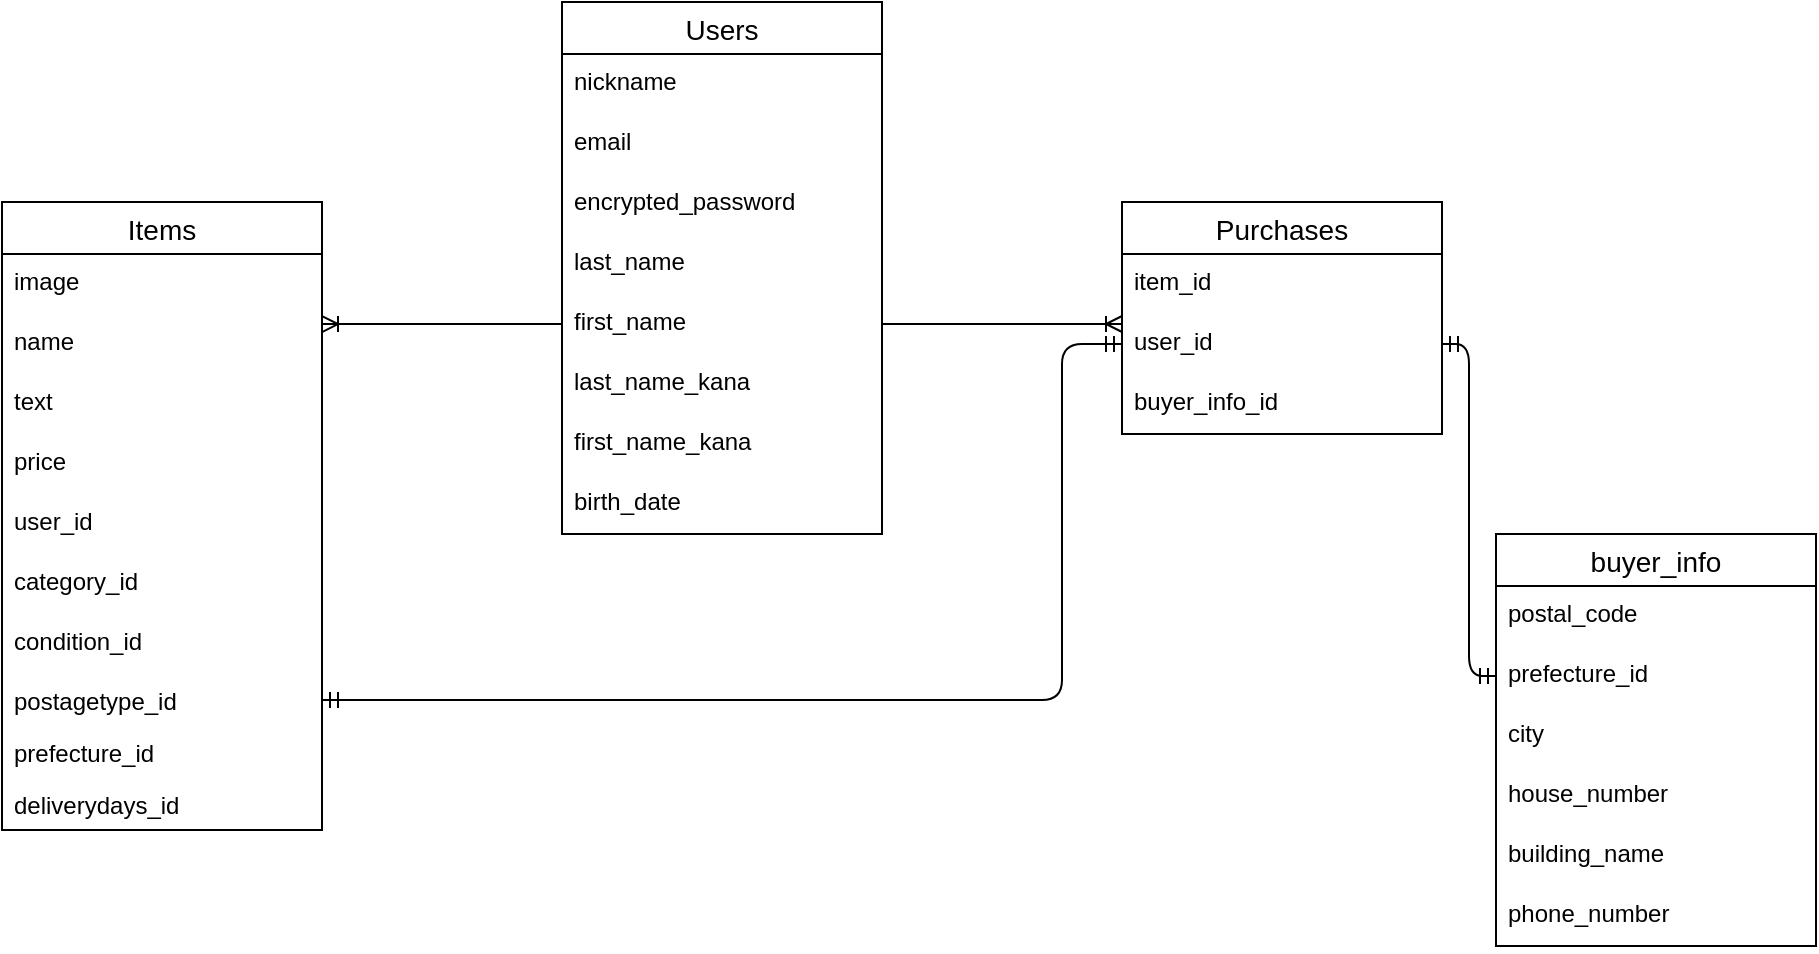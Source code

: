 <mxfile version="13.10.0" type="embed" pages="2">
    <diagram id="h_7Z9tHc75mWo53H3iwl" name="DB(ER)">
        <mxGraphModel dx="1707" dy="972" grid="1" gridSize="10" guides="1" tooltips="1" connect="1" arrows="1" fold="1" page="1" pageScale="1" pageWidth="827" pageHeight="1169" math="0" shadow="0">
            <root>
                <mxCell id="0"/>
                <mxCell id="1" parent="0"/>
                <mxCell id="2" value="Users" style="swimlane;fontStyle=0;childLayout=stackLayout;horizontal=1;startSize=26;horizontalStack=0;resizeParent=1;resizeParentMax=0;resizeLast=0;collapsible=1;marginBottom=0;align=center;fontSize=14;" vertex="1" parent="1">
                    <mxGeometry x="360" y="20" width="160" height="266" as="geometry"/>
                </mxCell>
                <mxCell id="3" value="nickname" style="text;strokeColor=none;fillColor=none;spacingLeft=4;spacingRight=4;overflow=hidden;rotatable=0;points=[[0,0.5],[1,0.5]];portConstraint=eastwest;fontSize=12;" vertex="1" parent="2">
                    <mxGeometry y="26" width="160" height="30" as="geometry"/>
                </mxCell>
                <mxCell id="4" value="email" style="text;strokeColor=none;fillColor=none;spacingLeft=4;spacingRight=4;overflow=hidden;rotatable=0;points=[[0,0.5],[1,0.5]];portConstraint=eastwest;fontSize=12;" vertex="1" parent="2">
                    <mxGeometry y="56" width="160" height="30" as="geometry"/>
                </mxCell>
                <mxCell id="5" value="encrypted_password" style="text;strokeColor=none;fillColor=none;spacingLeft=4;spacingRight=4;overflow=hidden;rotatable=0;points=[[0,0.5],[1,0.5]];portConstraint=eastwest;fontSize=12;" vertex="1" parent="2">
                    <mxGeometry y="86" width="160" height="30" as="geometry"/>
                </mxCell>
                <mxCell id="6" value="last_name" style="text;strokeColor=none;fillColor=none;spacingLeft=4;spacingRight=4;overflow=hidden;rotatable=0;points=[[0,0.5],[1,0.5]];portConstraint=eastwest;fontSize=12;" vertex="1" parent="2">
                    <mxGeometry y="116" width="160" height="30" as="geometry"/>
                </mxCell>
                <mxCell id="7" value="first_name" style="text;strokeColor=none;fillColor=none;spacingLeft=4;spacingRight=4;overflow=hidden;rotatable=0;points=[[0,0.5],[1,0.5]];portConstraint=eastwest;fontSize=12;" vertex="1" parent="2">
                    <mxGeometry y="146" width="160" height="30" as="geometry"/>
                </mxCell>
                <mxCell id="8" value="last_name_kana" style="text;strokeColor=none;fillColor=none;spacingLeft=4;spacingRight=4;overflow=hidden;rotatable=0;points=[[0,0.5],[1,0.5]];portConstraint=eastwest;fontSize=12;" vertex="1" parent="2">
                    <mxGeometry y="176" width="160" height="30" as="geometry"/>
                </mxCell>
                <mxCell id="9" value="first_name_kana" style="text;strokeColor=none;fillColor=none;spacingLeft=4;spacingRight=4;overflow=hidden;rotatable=0;points=[[0,0.5],[1,0.5]];portConstraint=eastwest;fontSize=12;" vertex="1" parent="2">
                    <mxGeometry y="206" width="160" height="30" as="geometry"/>
                </mxCell>
                <mxCell id="10" value="birth_date" style="text;strokeColor=none;fillColor=none;spacingLeft=4;spacingRight=4;overflow=hidden;rotatable=0;points=[[0,0.5],[1,0.5]];portConstraint=eastwest;fontSize=12;" vertex="1" parent="2">
                    <mxGeometry y="236" width="160" height="30" as="geometry"/>
                </mxCell>
                <mxCell id="11" value="Items" style="swimlane;fontStyle=0;childLayout=stackLayout;horizontal=1;startSize=26;horizontalStack=0;resizeParent=1;resizeParentMax=0;resizeLast=0;collapsible=1;marginBottom=0;align=center;fontSize=14;" vertex="1" parent="1">
                    <mxGeometry x="80" y="120" width="160" height="314" as="geometry"/>
                </mxCell>
                <mxCell id="12" value="image" style="text;strokeColor=none;fillColor=none;spacingLeft=4;spacingRight=4;overflow=hidden;rotatable=0;points=[[0,0.5],[1,0.5]];portConstraint=eastwest;fontSize=12;" vertex="1" parent="11">
                    <mxGeometry y="26" width="160" height="30" as="geometry"/>
                </mxCell>
                <mxCell id="13" value="name" style="text;strokeColor=none;fillColor=none;spacingLeft=4;spacingRight=4;overflow=hidden;rotatable=0;points=[[0,0.5],[1,0.5]];portConstraint=eastwest;fontSize=12;" vertex="1" parent="11">
                    <mxGeometry y="56" width="160" height="30" as="geometry"/>
                </mxCell>
                <mxCell id="14" value="text" style="text;strokeColor=none;fillColor=none;spacingLeft=4;spacingRight=4;overflow=hidden;rotatable=0;points=[[0,0.5],[1,0.5]];portConstraint=eastwest;fontSize=12;" vertex="1" parent="11">
                    <mxGeometry y="86" width="160" height="30" as="geometry"/>
                </mxCell>
                <mxCell id="15" value="price" style="text;strokeColor=none;fillColor=none;spacingLeft=4;spacingRight=4;overflow=hidden;rotatable=0;points=[[0,0.5],[1,0.5]];portConstraint=eastwest;fontSize=12;" vertex="1" parent="11">
                    <mxGeometry y="116" width="160" height="30" as="geometry"/>
                </mxCell>
                <mxCell id="16" value="user_id" style="text;strokeColor=none;fillColor=none;spacingLeft=4;spacingRight=4;overflow=hidden;rotatable=0;points=[[0,0.5],[1,0.5]];portConstraint=eastwest;fontSize=12;" vertex="1" parent="11">
                    <mxGeometry y="146" width="160" height="30" as="geometry"/>
                </mxCell>
                <mxCell id="17" value="category_id" style="text;strokeColor=none;fillColor=none;spacingLeft=4;spacingRight=4;overflow=hidden;rotatable=0;points=[[0,0.5],[1,0.5]];portConstraint=eastwest;fontSize=12;" vertex="1" parent="11">
                    <mxGeometry y="176" width="160" height="30" as="geometry"/>
                </mxCell>
                <mxCell id="18" value="condition_id" style="text;strokeColor=none;fillColor=none;spacingLeft=4;spacingRight=4;overflow=hidden;rotatable=0;points=[[0,0.5],[1,0.5]];portConstraint=eastwest;fontSize=12;" vertex="1" parent="11">
                    <mxGeometry y="206" width="160" height="30" as="geometry"/>
                </mxCell>
                <mxCell id="19" value="postagetype_id" style="text;strokeColor=none;fillColor=none;align=left;verticalAlign=top;spacingLeft=4;spacingRight=4;overflow=hidden;rotatable=0;points=[[0,0.5],[1,0.5]];portConstraint=eastwest;" vertex="1" parent="11">
                    <mxGeometry y="236" width="160" height="26" as="geometry"/>
                </mxCell>
                <mxCell id="20" value="prefecture_id" style="text;strokeColor=none;fillColor=none;align=left;verticalAlign=top;spacingLeft=4;spacingRight=4;overflow=hidden;rotatable=0;points=[[0,0.5],[1,0.5]];portConstraint=eastwest;" vertex="1" parent="11">
                    <mxGeometry y="262" width="160" height="26" as="geometry"/>
                </mxCell>
                <mxCell id="21" value="deliverydays_id" style="text;strokeColor=none;fillColor=none;align=left;verticalAlign=top;spacingLeft=4;spacingRight=4;overflow=hidden;rotatable=0;points=[[0,0.5],[1,0.5]];portConstraint=eastwest;" vertex="1" parent="11">
                    <mxGeometry y="288" width="160" height="26" as="geometry"/>
                </mxCell>
                <mxCell id="22" value="Purchases" style="swimlane;fontStyle=0;childLayout=stackLayout;horizontal=1;startSize=26;horizontalStack=0;resizeParent=1;resizeParentMax=0;resizeLast=0;collapsible=1;marginBottom=0;align=center;fontSize=14;" vertex="1" parent="1">
                    <mxGeometry x="640" y="120" width="160" height="116" as="geometry"/>
                </mxCell>
                <mxCell id="29" value="item_id" style="text;strokeColor=none;fillColor=none;spacingLeft=4;spacingRight=4;overflow=hidden;rotatable=0;points=[[0,0.5],[1,0.5]];portConstraint=eastwest;fontSize=12;" vertex="1" parent="22">
                    <mxGeometry y="26" width="160" height="30" as="geometry"/>
                </mxCell>
                <mxCell id="30" value="user_id" style="text;strokeColor=none;fillColor=none;spacingLeft=4;spacingRight=4;overflow=hidden;rotatable=0;points=[[0,0.5],[1,0.5]];portConstraint=eastwest;fontSize=12;" vertex="1" parent="22">
                    <mxGeometry y="56" width="160" height="30" as="geometry"/>
                </mxCell>
                <mxCell id="ZbvPfZB7PvOZHzPTefN1-67" value="buyer_info_id" style="text;strokeColor=none;fillColor=none;spacingLeft=4;spacingRight=4;overflow=hidden;rotatable=0;points=[[0,0.5],[1,0.5]];portConstraint=eastwest;fontSize=12;" vertex="1" parent="22">
                    <mxGeometry y="86" width="160" height="30" as="geometry"/>
                </mxCell>
                <mxCell id="54" value="" style="edgeStyle=entityRelationEdgeStyle;fontSize=12;html=1;endArrow=ERoneToMany;exitX=0;exitY=0.5;exitDx=0;exitDy=0;entryX=1;entryY=0.167;entryDx=0;entryDy=0;entryPerimeter=0;" edge="1" parent="1" source="7" target="13">
                    <mxGeometry width="100" height="100" relative="1" as="geometry">
                        <mxPoint x="390" y="290" as="sourcePoint"/>
                        <mxPoint x="490" y="190" as="targetPoint"/>
                    </mxGeometry>
                </mxCell>
                <mxCell id="55" value="" style="edgeStyle=orthogonalEdgeStyle;fontSize=12;html=1;endArrow=ERmandOne;startArrow=ERmandOne;exitX=1;exitY=0.5;exitDx=0;exitDy=0;entryX=0;entryY=0.5;entryDx=0;entryDy=0;" edge="1" parent="1" source="19" target="30">
                    <mxGeometry width="100" height="100" relative="1" as="geometry">
                        <mxPoint x="250" y="360" as="sourcePoint"/>
                        <mxPoint x="630" y="359" as="targetPoint"/>
                        <Array as="points">
                            <mxPoint x="610" y="369"/>
                            <mxPoint x="610" y="191"/>
                        </Array>
                    </mxGeometry>
                </mxCell>
                <mxCell id="56" value="" style="edgeStyle=entityRelationEdgeStyle;fontSize=12;html=1;endArrow=ERoneToMany;exitX=1;exitY=0.5;exitDx=0;exitDy=0;" edge="1" parent="1" source="7">
                    <mxGeometry width="100" height="100" relative="1" as="geometry">
                        <mxPoint x="550" y="270.5" as="sourcePoint"/>
                        <mxPoint x="640" y="181" as="targetPoint"/>
                    </mxGeometry>
                </mxCell>
                <mxCell id="ZbvPfZB7PvOZHzPTefN1-56" value="buyer_info" style="swimlane;fontStyle=0;childLayout=stackLayout;horizontal=1;startSize=26;horizontalStack=0;resizeParent=1;resizeParentMax=0;resizeLast=0;collapsible=1;marginBottom=0;align=center;fontSize=14;" vertex="1" parent="1">
                    <mxGeometry x="827" y="286" width="160" height="206" as="geometry"/>
                </mxCell>
                <mxCell id="ZbvPfZB7PvOZHzPTefN1-57" value="postal_code" style="text;strokeColor=none;fillColor=none;spacingLeft=4;spacingRight=4;overflow=hidden;rotatable=0;points=[[0,0.5],[1,0.5]];portConstraint=eastwest;fontSize=12;" vertex="1" parent="ZbvPfZB7PvOZHzPTefN1-56">
                    <mxGeometry y="26" width="160" height="30" as="geometry"/>
                </mxCell>
                <mxCell id="ZbvPfZB7PvOZHzPTefN1-58" value="prefecture_id" style="text;strokeColor=none;fillColor=none;spacingLeft=4;spacingRight=4;overflow=hidden;rotatable=0;points=[[0,0.5],[1,0.5]];portConstraint=eastwest;fontSize=12;" vertex="1" parent="ZbvPfZB7PvOZHzPTefN1-56">
                    <mxGeometry y="56" width="160" height="30" as="geometry"/>
                </mxCell>
                <mxCell id="ZbvPfZB7PvOZHzPTefN1-59" value="city" style="text;strokeColor=none;fillColor=none;spacingLeft=4;spacingRight=4;overflow=hidden;rotatable=0;points=[[0,0.5],[1,0.5]];portConstraint=eastwest;fontSize=12;" vertex="1" parent="ZbvPfZB7PvOZHzPTefN1-56">
                    <mxGeometry y="86" width="160" height="30" as="geometry"/>
                </mxCell>
                <mxCell id="ZbvPfZB7PvOZHzPTefN1-60" value="house_number" style="text;strokeColor=none;fillColor=none;spacingLeft=4;spacingRight=4;overflow=hidden;rotatable=0;points=[[0,0.5],[1,0.5]];portConstraint=eastwest;fontSize=12;" vertex="1" parent="ZbvPfZB7PvOZHzPTefN1-56">
                    <mxGeometry y="116" width="160" height="30" as="geometry"/>
                </mxCell>
                <mxCell id="ZbvPfZB7PvOZHzPTefN1-61" value="building_name" style="text;strokeColor=none;fillColor=none;spacingLeft=4;spacingRight=4;overflow=hidden;rotatable=0;points=[[0,0.5],[1,0.5]];portConstraint=eastwest;fontSize=12;" vertex="1" parent="ZbvPfZB7PvOZHzPTefN1-56">
                    <mxGeometry y="146" width="160" height="30" as="geometry"/>
                </mxCell>
                <mxCell id="ZbvPfZB7PvOZHzPTefN1-62" value="phone_number" style="text;strokeColor=none;fillColor=none;spacingLeft=4;spacingRight=4;overflow=hidden;rotatable=0;points=[[0,0.5],[1,0.5]];portConstraint=eastwest;fontSize=12;" vertex="1" parent="ZbvPfZB7PvOZHzPTefN1-56">
                    <mxGeometry y="176" width="160" height="30" as="geometry"/>
                </mxCell>
                <mxCell id="ZbvPfZB7PvOZHzPTefN1-68" value="" style="edgeStyle=orthogonalEdgeStyle;fontSize=12;html=1;endArrow=ERmandOne;startArrow=ERmandOne;exitX=1;exitY=0.5;exitDx=0;exitDy=0;entryX=0;entryY=0.5;entryDx=0;entryDy=0;" edge="1" parent="1" source="30" target="ZbvPfZB7PvOZHzPTefN1-58">
                    <mxGeometry width="100" height="100" relative="1" as="geometry">
                        <mxPoint x="350" y="398" as="sourcePoint"/>
                        <mxPoint x="750" y="220" as="targetPoint"/>
                    </mxGeometry>
                </mxCell>
            </root>
        </mxGraphModel>
    </diagram>
    <diagram id="JMoagVK2gwD8eCH36i3x" name="Page-2">
        <mxGraphModel dx="1176" dy="581" grid="1" gridSize="10" guides="1" tooltips="1" connect="1" arrows="1" fold="1" page="1" pageScale="1" pageWidth="827" pageHeight="1169" math="0" shadow="0">
            <root>
                <mxCell id="WxFrqRuBf6cVqXZFBsWf-0"/>
                <mxCell id="WxFrqRuBf6cVqXZFBsWf-1" parent="WxFrqRuBf6cVqXZFBsWf-0"/>
                <mxCell id="5WW3Bv2w-GckteeR-rtG-0" value="ユーザ管理機能" style="text;html=1;strokeColor=none;fillColor=none;align=center;verticalAlign=middle;whiteSpace=wrap;rounded=0;" vertex="1" parent="WxFrqRuBf6cVqXZFBsWf-1">
                    <mxGeometry x="40" y="20" width="110" height="20" as="geometry"/>
                </mxCell>
                <mxCell id="5WW3Bv2w-GckteeR-rtG-1" value="" style="shape=table;html=1;whiteSpace=wrap;startSize=0;container=1;collapsible=0;childLayout=tableLayout;" vertex="1" parent="WxFrqRuBf6cVqXZFBsWf-1">
                    <mxGeometry x="40" y="40" width="480" height="360" as="geometry"/>
                </mxCell>
                <mxCell id="5WW3Bv2w-GckteeR-rtG-2" value="" style="shape=partialRectangle;html=1;whiteSpace=wrap;collapsible=0;dropTarget=0;pointerEvents=0;fillColor=black;top=0;left=0;bottom=0;right=0;points=[[0,0.5],[1,0.5]];portConstraint=eastwest;" vertex="1" parent="5WW3Bv2w-GckteeR-rtG-1">
                    <mxGeometry width="480" height="40" as="geometry"/>
                </mxCell>
                <mxCell id="5WW3Bv2w-GckteeR-rtG-3" value="属性" style="shape=partialRectangle;html=1;whiteSpace=wrap;connectable=0;overflow=hidden;fillColor=none;top=0;left=0;bottom=0;right=0;" vertex="1" parent="5WW3Bv2w-GckteeR-rtG-2">
                    <mxGeometry width="160" height="40" as="geometry"/>
                </mxCell>
                <mxCell id="5WW3Bv2w-GckteeR-rtG-4" value="テーブル定義" style="shape=partialRectangle;html=1;whiteSpace=wrap;connectable=0;overflow=hidden;fillColor=none;top=0;left=0;bottom=0;right=0;" vertex="1" parent="5WW3Bv2w-GckteeR-rtG-2">
                    <mxGeometry x="160" width="160" height="40" as="geometry"/>
                </mxCell>
                <mxCell id="5WW3Bv2w-GckteeR-rtG-5" value="条件" style="shape=partialRectangle;html=1;whiteSpace=wrap;connectable=0;overflow=hidden;fillColor=none;top=0;left=0;bottom=0;right=0;" vertex="1" parent="5WW3Bv2w-GckteeR-rtG-2">
                    <mxGeometry x="320" width="160" height="40" as="geometry"/>
                </mxCell>
                <mxCell id="5WW3Bv2w-GckteeR-rtG-6" value="" style="shape=partialRectangle;html=1;whiteSpace=wrap;collapsible=0;dropTarget=0;pointerEvents=0;fillColor=none;top=0;left=0;bottom=0;right=0;points=[[0,0.5],[1,0.5]];portConstraint=eastwest;" vertex="1" parent="5WW3Bv2w-GckteeR-rtG-1">
                    <mxGeometry y="40" width="480" height="40" as="geometry"/>
                </mxCell>
                <mxCell id="5WW3Bv2w-GckteeR-rtG-7" value="ニックネーム" style="shape=partialRectangle;html=1;whiteSpace=wrap;connectable=0;overflow=hidden;fillColor=none;top=0;left=0;bottom=0;right=0;" vertex="1" parent="5WW3Bv2w-GckteeR-rtG-6">
                    <mxGeometry width="160" height="40" as="geometry"/>
                </mxCell>
                <mxCell id="5WW3Bv2w-GckteeR-rtG-8" value="string型、nickname" style="shape=partialRectangle;html=1;whiteSpace=wrap;connectable=0;overflow=hidden;fillColor=none;top=0;left=0;bottom=0;right=0;" vertex="1" parent="5WW3Bv2w-GckteeR-rtG-6">
                    <mxGeometry x="160" width="160" height="40" as="geometry"/>
                </mxCell>
                <mxCell id="5WW3Bv2w-GckteeR-rtG-9" value="必須" style="shape=partialRectangle;html=1;whiteSpace=wrap;connectable=0;overflow=hidden;fillColor=none;top=0;left=0;bottom=0;right=0;" vertex="1" parent="5WW3Bv2w-GckteeR-rtG-6">
                    <mxGeometry x="320" width="160" height="40" as="geometry"/>
                </mxCell>
                <mxCell id="5WW3Bv2w-GckteeR-rtG-10" value="" style="shape=partialRectangle;html=1;whiteSpace=wrap;collapsible=0;dropTarget=0;pointerEvents=0;fillColor=none;top=0;left=0;bottom=0;right=0;points=[[0,0.5],[1,0.5]];portConstraint=eastwest;" vertex="1" parent="5WW3Bv2w-GckteeR-rtG-1">
                    <mxGeometry y="80" width="480" height="40" as="geometry"/>
                </mxCell>
                <mxCell id="5WW3Bv2w-GckteeR-rtG-11" value="メールアドレス" style="shape=partialRectangle;html=1;whiteSpace=wrap;connectable=0;overflow=hidden;fillColor=none;top=0;left=0;bottom=0;right=0;" vertex="1" parent="5WW3Bv2w-GckteeR-rtG-10">
                    <mxGeometry width="160" height="40" as="geometry"/>
                </mxCell>
                <mxCell id="5WW3Bv2w-GckteeR-rtG-12" value="string型、email" style="shape=partialRectangle;html=1;whiteSpace=wrap;connectable=0;overflow=hidden;fillColor=none;top=0;left=0;bottom=0;right=0;" vertex="1" parent="5WW3Bv2w-GckteeR-rtG-10">
                    <mxGeometry x="160" width="160" height="40" as="geometry"/>
                </mxCell>
                <mxCell id="5WW3Bv2w-GckteeR-rtG-13" value="必須／一意性／＠含む" style="shape=partialRectangle;html=1;whiteSpace=wrap;connectable=0;overflow=hidden;fillColor=none;top=0;left=0;bottom=0;right=0;" vertex="1" parent="5WW3Bv2w-GckteeR-rtG-10">
                    <mxGeometry x="320" width="160" height="40" as="geometry"/>
                </mxCell>
                <mxCell id="5WW3Bv2w-GckteeR-rtG-14" value="" style="shape=partialRectangle;html=1;whiteSpace=wrap;collapsible=0;dropTarget=0;pointerEvents=0;fillColor=none;top=0;left=0;bottom=0;right=0;points=[[0,0.5],[1,0.5]];portConstraint=eastwest;" vertex="1" parent="5WW3Bv2w-GckteeR-rtG-1">
                    <mxGeometry y="120" width="480" height="40" as="geometry"/>
                </mxCell>
                <mxCell id="5WW3Bv2w-GckteeR-rtG-15" value="パスワード" style="shape=partialRectangle;html=1;whiteSpace=wrap;connectable=0;overflow=hidden;fillColor=none;top=0;left=0;bottom=0;right=0;" vertex="1" parent="5WW3Bv2w-GckteeR-rtG-14">
                    <mxGeometry width="160" height="40" as="geometry"/>
                </mxCell>
                <mxCell id="5WW3Bv2w-GckteeR-rtG-16" value="string型、password" style="shape=partialRectangle;html=1;whiteSpace=wrap;connectable=0;overflow=hidden;fillColor=none;top=0;left=0;bottom=0;right=0;" vertex="1" parent="5WW3Bv2w-GckteeR-rtG-14">
                    <mxGeometry x="160" width="160" height="40" as="geometry"/>
                </mxCell>
                <mxCell id="5WW3Bv2w-GckteeR-rtG-17" value="必須、6文字以上、半角英数字混合" style="shape=partialRectangle;html=1;whiteSpace=wrap;connectable=0;overflow=hidden;fillColor=none;top=0;left=0;bottom=0;right=0;" vertex="1" parent="5WW3Bv2w-GckteeR-rtG-14">
                    <mxGeometry x="320" width="160" height="40" as="geometry"/>
                </mxCell>
                <mxCell id="5WW3Bv2w-GckteeR-rtG-18" value="" style="shape=partialRectangle;html=1;whiteSpace=wrap;collapsible=0;dropTarget=0;pointerEvents=0;fillColor=none;top=0;left=0;bottom=0;right=0;points=[[0,0.5],[1,0.5]];portConstraint=eastwest;" vertex="1" parent="5WW3Bv2w-GckteeR-rtG-1">
                    <mxGeometry y="160" width="480" height="40" as="geometry"/>
                </mxCell>
                <mxCell id="5WW3Bv2w-GckteeR-rtG-19" value="名前（姓）" style="shape=partialRectangle;html=1;whiteSpace=wrap;connectable=0;overflow=hidden;fillColor=none;top=0;left=0;bottom=0;right=0;" vertex="1" parent="5WW3Bv2w-GckteeR-rtG-18">
                    <mxGeometry width="160" height="40" as="geometry"/>
                </mxCell>
                <mxCell id="5WW3Bv2w-GckteeR-rtG-20" value="string型、last_name" style="shape=partialRectangle;html=1;whiteSpace=wrap;connectable=0;overflow=hidden;fillColor=none;top=0;left=0;bottom=0;right=0;" vertex="1" parent="5WW3Bv2w-GckteeR-rtG-18">
                    <mxGeometry x="160" width="160" height="40" as="geometry"/>
                </mxCell>
                <mxCell id="5WW3Bv2w-GckteeR-rtG-21" value="必須／全角（漢字・ひらがな・カタカナ）" style="shape=partialRectangle;html=1;whiteSpace=wrap;connectable=0;overflow=hidden;fillColor=none;top=0;left=0;bottom=0;right=0;" vertex="1" parent="5WW3Bv2w-GckteeR-rtG-18">
                    <mxGeometry x="320" width="160" height="40" as="geometry"/>
                </mxCell>
                <mxCell id="5WW3Bv2w-GckteeR-rtG-22" value="" style="shape=partialRectangle;html=1;whiteSpace=wrap;collapsible=0;dropTarget=0;pointerEvents=0;fillColor=none;top=0;left=0;bottom=0;right=0;points=[[0,0.5],[1,0.5]];portConstraint=eastwest;" vertex="1" parent="5WW3Bv2w-GckteeR-rtG-1">
                    <mxGeometry y="200" width="480" height="40" as="geometry"/>
                </mxCell>
                <mxCell id="5WW3Bv2w-GckteeR-rtG-23" value="名前（名）" style="shape=partialRectangle;html=1;whiteSpace=wrap;connectable=0;overflow=hidden;fillColor=none;top=0;left=0;bottom=0;right=0;" vertex="1" parent="5WW3Bv2w-GckteeR-rtG-22">
                    <mxGeometry width="160" height="40" as="geometry"/>
                </mxCell>
                <mxCell id="5WW3Bv2w-GckteeR-rtG-24" value="string型、first_name" style="shape=partialRectangle;html=1;whiteSpace=wrap;connectable=0;overflow=hidden;fillColor=none;top=0;left=0;bottom=0;right=0;" vertex="1" parent="5WW3Bv2w-GckteeR-rtG-22">
                    <mxGeometry x="160" width="160" height="40" as="geometry"/>
                </mxCell>
                <mxCell id="5WW3Bv2w-GckteeR-rtG-25" value="必須／全角（漢字・ひらがな・カタカナ）" style="shape=partialRectangle;html=1;whiteSpace=wrap;connectable=0;overflow=hidden;fillColor=none;top=0;left=0;bottom=0;right=0;" vertex="1" parent="5WW3Bv2w-GckteeR-rtG-22">
                    <mxGeometry x="320" width="160" height="40" as="geometry"/>
                </mxCell>
                <mxCell id="5WW3Bv2w-GckteeR-rtG-26" value="" style="shape=partialRectangle;html=1;whiteSpace=wrap;collapsible=0;dropTarget=0;pointerEvents=0;fillColor=none;top=0;left=0;bottom=0;right=0;points=[[0,0.5],[1,0.5]];portConstraint=eastwest;" vertex="1" parent="5WW3Bv2w-GckteeR-rtG-1">
                    <mxGeometry y="240" width="480" height="40" as="geometry"/>
                </mxCell>
                <mxCell id="5WW3Bv2w-GckteeR-rtG-27" value="名前（姓／カナ）" style="shape=partialRectangle;html=1;whiteSpace=wrap;connectable=0;overflow=hidden;fillColor=none;top=0;left=0;bottom=0;right=0;" vertex="1" parent="5WW3Bv2w-GckteeR-rtG-26">
                    <mxGeometry width="160" height="40" as="geometry"/>
                </mxCell>
                <mxCell id="5WW3Bv2w-GckteeR-rtG-28" value="string型、last_name_kana" style="shape=partialRectangle;html=1;whiteSpace=wrap;connectable=0;overflow=hidden;fillColor=none;top=0;left=0;bottom=0;right=0;" vertex="1" parent="5WW3Bv2w-GckteeR-rtG-26">
                    <mxGeometry x="160" width="160" height="40" as="geometry"/>
                </mxCell>
                <mxCell id="5WW3Bv2w-GckteeR-rtG-29" value="必須／全角（カタカナ）" style="shape=partialRectangle;html=1;whiteSpace=wrap;connectable=0;overflow=hidden;fillColor=none;top=0;left=0;bottom=0;right=0;" vertex="1" parent="5WW3Bv2w-GckteeR-rtG-26">
                    <mxGeometry x="320" width="160" height="40" as="geometry"/>
                </mxCell>
                <mxCell id="5WW3Bv2w-GckteeR-rtG-30" value="" style="shape=partialRectangle;html=1;whiteSpace=wrap;collapsible=0;dropTarget=0;pointerEvents=0;fillColor=none;top=0;left=0;bottom=0;right=0;points=[[0,0.5],[1,0.5]];portConstraint=eastwest;" vertex="1" parent="5WW3Bv2w-GckteeR-rtG-1">
                    <mxGeometry y="280" width="480" height="40" as="geometry"/>
                </mxCell>
                <mxCell id="5WW3Bv2w-GckteeR-rtG-31" value="名前（名／カナ）" style="shape=partialRectangle;html=1;whiteSpace=wrap;connectable=0;overflow=hidden;fillColor=none;top=0;left=0;bottom=0;right=0;" vertex="1" parent="5WW3Bv2w-GckteeR-rtG-30">
                    <mxGeometry width="160" height="40" as="geometry"/>
                </mxCell>
                <mxCell id="5WW3Bv2w-GckteeR-rtG-32" value="string型、first_name_kana" style="shape=partialRectangle;html=1;whiteSpace=wrap;connectable=0;overflow=hidden;fillColor=none;top=0;left=0;bottom=0;right=0;" vertex="1" parent="5WW3Bv2w-GckteeR-rtG-30">
                    <mxGeometry x="160" width="160" height="40" as="geometry"/>
                </mxCell>
                <mxCell id="5WW3Bv2w-GckteeR-rtG-33" value="必須／全角（カタカナ）" style="shape=partialRectangle;html=1;whiteSpace=wrap;connectable=0;overflow=hidden;fillColor=none;top=0;left=0;bottom=0;right=0;" vertex="1" parent="5WW3Bv2w-GckteeR-rtG-30">
                    <mxGeometry x="320" width="160" height="40" as="geometry"/>
                </mxCell>
                <mxCell id="5WW3Bv2w-GckteeR-rtG-34" value="" style="shape=partialRectangle;html=1;whiteSpace=wrap;collapsible=0;dropTarget=0;pointerEvents=0;fillColor=none;top=0;left=0;bottom=0;right=0;points=[[0,0.5],[1,0.5]];portConstraint=eastwest;" vertex="1" parent="5WW3Bv2w-GckteeR-rtG-1">
                    <mxGeometry y="320" width="480" height="40" as="geometry"/>
                </mxCell>
                <mxCell id="5WW3Bv2w-GckteeR-rtG-35" value="生年月日" style="shape=partialRectangle;html=1;whiteSpace=wrap;connectable=0;overflow=hidden;fillColor=none;top=0;left=0;bottom=0;right=0;" vertex="1" parent="5WW3Bv2w-GckteeR-rtG-34">
                    <mxGeometry width="160" height="40" as="geometry"/>
                </mxCell>
                <mxCell id="5WW3Bv2w-GckteeR-rtG-36" value="data型、birth_date" style="shape=partialRectangle;html=1;whiteSpace=wrap;connectable=0;overflow=hidden;fillColor=none;top=0;left=0;bottom=0;right=0;" vertex="1" parent="5WW3Bv2w-GckteeR-rtG-34">
                    <mxGeometry x="160" width="160" height="40" as="geometry"/>
                </mxCell>
                <mxCell id="5WW3Bv2w-GckteeR-rtG-37" value="必須" style="shape=partialRectangle;html=1;whiteSpace=wrap;connectable=0;overflow=hidden;fillColor=none;top=0;left=0;bottom=0;right=0;" vertex="1" parent="5WW3Bv2w-GckteeR-rtG-34">
                    <mxGeometry x="320" width="160" height="40" as="geometry"/>
                </mxCell>
                <mxCell id="5WW3Bv2w-GckteeR-rtG-38" value="商品出品機能" style="text;html=1;strokeColor=none;fillColor=none;align=center;verticalAlign=middle;whiteSpace=wrap;rounded=0;" vertex="1" parent="WxFrqRuBf6cVqXZFBsWf-1">
                    <mxGeometry x="40" y="420" width="110" height="20" as="geometry"/>
                </mxCell>
                <mxCell id="5WW3Bv2w-GckteeR-rtG-39" value="" style="shape=table;html=1;whiteSpace=wrap;startSize=0;container=1;collapsible=0;childLayout=tableLayout;" vertex="1" parent="WxFrqRuBf6cVqXZFBsWf-1">
                    <mxGeometry x="40" y="440" width="480" height="400" as="geometry"/>
                </mxCell>
                <mxCell id="5WW3Bv2w-GckteeR-rtG-40" value="" style="shape=partialRectangle;html=1;whiteSpace=wrap;collapsible=0;dropTarget=0;pointerEvents=0;fillColor=black;top=0;left=0;bottom=0;right=0;points=[[0,0.5],[1,0.5]];portConstraint=eastwest;" vertex="1" parent="5WW3Bv2w-GckteeR-rtG-39">
                    <mxGeometry width="480" height="40" as="geometry"/>
                </mxCell>
                <mxCell id="5WW3Bv2w-GckteeR-rtG-41" value="属性" style="shape=partialRectangle;html=1;whiteSpace=wrap;connectable=0;overflow=hidden;fillColor=none;top=0;left=0;bottom=0;right=0;" vertex="1" parent="5WW3Bv2w-GckteeR-rtG-40">
                    <mxGeometry width="160" height="40" as="geometry"/>
                </mxCell>
                <mxCell id="5WW3Bv2w-GckteeR-rtG-42" value="テーブル定義" style="shape=partialRectangle;html=1;whiteSpace=wrap;connectable=0;overflow=hidden;fillColor=none;top=0;left=0;bottom=0;right=0;" vertex="1" parent="5WW3Bv2w-GckteeR-rtG-40">
                    <mxGeometry x="160" width="160" height="40" as="geometry"/>
                </mxCell>
                <mxCell id="5WW3Bv2w-GckteeR-rtG-43" value="条件" style="shape=partialRectangle;html=1;whiteSpace=wrap;connectable=0;overflow=hidden;fillColor=none;top=0;left=0;bottom=0;right=0;" vertex="1" parent="5WW3Bv2w-GckteeR-rtG-40">
                    <mxGeometry x="320" width="160" height="40" as="geometry"/>
                </mxCell>
                <mxCell id="5WW3Bv2w-GckteeR-rtG-44" value="" style="shape=partialRectangle;html=1;whiteSpace=wrap;collapsible=0;dropTarget=0;pointerEvents=0;fillColor=none;top=0;left=0;bottom=0;right=0;points=[[0,0.5],[1,0.5]];portConstraint=eastwest;" vertex="1" parent="5WW3Bv2w-GckteeR-rtG-39">
                    <mxGeometry y="40" width="480" height="40" as="geometry"/>
                </mxCell>
                <mxCell id="5WW3Bv2w-GckteeR-rtG-45" value="画像" style="shape=partialRectangle;html=1;whiteSpace=wrap;connectable=0;overflow=hidden;fillColor=none;top=0;left=0;bottom=0;right=0;" vertex="1" parent="5WW3Bv2w-GckteeR-rtG-44">
                    <mxGeometry width="160" height="40" as="geometry"/>
                </mxCell>
                <mxCell id="5WW3Bv2w-GckteeR-rtG-46" value="ー" style="shape=partialRectangle;html=1;whiteSpace=wrap;connectable=0;overflow=hidden;fillColor=none;top=0;left=0;bottom=0;right=0;" vertex="1" parent="5WW3Bv2w-GckteeR-rtG-44">
                    <mxGeometry x="160" width="160" height="40" as="geometry"/>
                </mxCell>
                <mxCell id="5WW3Bv2w-GckteeR-rtG-47" value="必須" style="shape=partialRectangle;html=1;whiteSpace=wrap;connectable=0;overflow=hidden;fillColor=none;top=0;left=0;bottom=0;right=0;" vertex="1" parent="5WW3Bv2w-GckteeR-rtG-44">
                    <mxGeometry x="320" width="160" height="40" as="geometry"/>
                </mxCell>
                <mxCell id="5WW3Bv2w-GckteeR-rtG-48" value="" style="shape=partialRectangle;html=1;whiteSpace=wrap;collapsible=0;dropTarget=0;pointerEvents=0;fillColor=none;top=0;left=0;bottom=0;right=0;points=[[0,0.5],[1,0.5]];portConstraint=eastwest;" vertex="1" parent="5WW3Bv2w-GckteeR-rtG-39">
                    <mxGeometry y="80" width="480" height="40" as="geometry"/>
                </mxCell>
                <mxCell id="5WW3Bv2w-GckteeR-rtG-49" value="商品名" style="shape=partialRectangle;html=1;whiteSpace=wrap;connectable=0;overflow=hidden;fillColor=none;top=0;left=0;bottom=0;right=0;" vertex="1" parent="5WW3Bv2w-GckteeR-rtG-48">
                    <mxGeometry width="160" height="40" as="geometry"/>
                </mxCell>
                <mxCell id="5WW3Bv2w-GckteeR-rtG-50" value="strings型、name" style="shape=partialRectangle;html=1;whiteSpace=wrap;connectable=0;overflow=hidden;fillColor=none;top=0;left=0;bottom=0;right=0;" vertex="1" parent="5WW3Bv2w-GckteeR-rtG-48">
                    <mxGeometry x="160" width="160" height="40" as="geometry"/>
                </mxCell>
                <mxCell id="5WW3Bv2w-GckteeR-rtG-51" value="必須" style="shape=partialRectangle;html=1;whiteSpace=wrap;connectable=0;overflow=hidden;fillColor=none;top=0;left=0;bottom=0;right=0;" vertex="1" parent="5WW3Bv2w-GckteeR-rtG-48">
                    <mxGeometry x="320" width="160" height="40" as="geometry"/>
                </mxCell>
                <mxCell id="5WW3Bv2w-GckteeR-rtG-52" value="" style="shape=partialRectangle;html=1;whiteSpace=wrap;collapsible=0;dropTarget=0;pointerEvents=0;fillColor=none;top=0;left=0;bottom=0;right=0;points=[[0,0.5],[1,0.5]];portConstraint=eastwest;" vertex="1" parent="5WW3Bv2w-GckteeR-rtG-39">
                    <mxGeometry y="120" width="480" height="40" as="geometry"/>
                </mxCell>
                <mxCell id="5WW3Bv2w-GckteeR-rtG-53" value="商品の説明" style="shape=partialRectangle;html=1;whiteSpace=wrap;connectable=0;overflow=hidden;fillColor=none;top=0;left=0;bottom=0;right=0;" vertex="1" parent="5WW3Bv2w-GckteeR-rtG-52">
                    <mxGeometry width="160" height="40" as="geometry"/>
                </mxCell>
                <mxCell id="5WW3Bv2w-GckteeR-rtG-54" value="text型、text" style="shape=partialRectangle;html=1;whiteSpace=wrap;connectable=0;overflow=hidden;fillColor=none;top=0;left=0;bottom=0;right=0;" vertex="1" parent="5WW3Bv2w-GckteeR-rtG-52">
                    <mxGeometry x="160" width="160" height="40" as="geometry"/>
                </mxCell>
                <mxCell id="5WW3Bv2w-GckteeR-rtG-55" value="必須" style="shape=partialRectangle;html=1;whiteSpace=wrap;connectable=0;overflow=hidden;fillColor=none;top=0;left=0;bottom=0;right=0;" vertex="1" parent="5WW3Bv2w-GckteeR-rtG-52">
                    <mxGeometry x="320" width="160" height="40" as="geometry"/>
                </mxCell>
                <mxCell id="5WW3Bv2w-GckteeR-rtG-56" value="" style="shape=partialRectangle;html=1;whiteSpace=wrap;collapsible=0;dropTarget=0;pointerEvents=0;fillColor=none;top=0;left=0;bottom=0;right=0;points=[[0,0.5],[1,0.5]];portConstraint=eastwest;" vertex="1" parent="5WW3Bv2w-GckteeR-rtG-39">
                    <mxGeometry y="160" width="480" height="40" as="geometry"/>
                </mxCell>
                <mxCell id="5WW3Bv2w-GckteeR-rtG-57" value="カテゴリー" style="shape=partialRectangle;html=1;whiteSpace=wrap;connectable=0;overflow=hidden;fillColor=none;top=0;left=0;bottom=0;right=0;" vertex="1" parent="5WW3Bv2w-GckteeR-rtG-56">
                    <mxGeometry width="160" height="40" as="geometry"/>
                </mxCell>
                <mxCell id="5WW3Bv2w-GckteeR-rtG-58" value="integer型、category_id" style="shape=partialRectangle;html=1;whiteSpace=wrap;connectable=0;overflow=hidden;fillColor=none;top=0;left=0;bottom=0;right=0;" vertex="1" parent="5WW3Bv2w-GckteeR-rtG-56">
                    <mxGeometry x="160" width="160" height="40" as="geometry"/>
                </mxCell>
                <mxCell id="5WW3Bv2w-GckteeR-rtG-59" value="必須" style="shape=partialRectangle;html=1;whiteSpace=wrap;connectable=0;overflow=hidden;fillColor=none;top=0;left=0;bottom=0;right=0;" vertex="1" parent="5WW3Bv2w-GckteeR-rtG-56">
                    <mxGeometry x="320" width="160" height="40" as="geometry"/>
                </mxCell>
                <mxCell id="5WW3Bv2w-GckteeR-rtG-60" value="" style="shape=partialRectangle;html=1;whiteSpace=wrap;collapsible=0;dropTarget=0;pointerEvents=0;fillColor=none;top=0;left=0;bottom=0;right=0;points=[[0,0.5],[1,0.5]];portConstraint=eastwest;" vertex="1" parent="5WW3Bv2w-GckteeR-rtG-39">
                    <mxGeometry y="200" width="480" height="40" as="geometry"/>
                </mxCell>
                <mxCell id="5WW3Bv2w-GckteeR-rtG-61" value="商品の状態" style="shape=partialRectangle;html=1;whiteSpace=wrap;connectable=0;overflow=hidden;fillColor=none;top=0;left=0;bottom=0;right=0;" vertex="1" parent="5WW3Bv2w-GckteeR-rtG-60">
                    <mxGeometry width="160" height="40" as="geometry"/>
                </mxCell>
                <mxCell id="5WW3Bv2w-GckteeR-rtG-62" value="integer型、condition_id" style="shape=partialRectangle;html=1;whiteSpace=wrap;connectable=0;overflow=hidden;fillColor=none;top=0;left=0;bottom=0;right=0;" vertex="1" parent="5WW3Bv2w-GckteeR-rtG-60">
                    <mxGeometry x="160" width="160" height="40" as="geometry"/>
                </mxCell>
                <mxCell id="5WW3Bv2w-GckteeR-rtG-63" value="必須" style="shape=partialRectangle;html=1;whiteSpace=wrap;connectable=0;overflow=hidden;fillColor=none;top=0;left=0;bottom=0;right=0;" vertex="1" parent="5WW3Bv2w-GckteeR-rtG-60">
                    <mxGeometry x="320" width="160" height="40" as="geometry"/>
                </mxCell>
                <mxCell id="5WW3Bv2w-GckteeR-rtG-64" value="" style="shape=partialRectangle;html=1;whiteSpace=wrap;collapsible=0;dropTarget=0;pointerEvents=0;fillColor=none;top=0;left=0;bottom=0;right=0;points=[[0,0.5],[1,0.5]];portConstraint=eastwest;" vertex="1" parent="5WW3Bv2w-GckteeR-rtG-39">
                    <mxGeometry y="240" width="480" height="40" as="geometry"/>
                </mxCell>
                <mxCell id="5WW3Bv2w-GckteeR-rtG-65" value="配送料負担" style="shape=partialRectangle;html=1;whiteSpace=wrap;connectable=0;overflow=hidden;fillColor=none;top=0;left=0;bottom=0;right=0;" vertex="1" parent="5WW3Bv2w-GckteeR-rtG-64">
                    <mxGeometry width="160" height="40" as="geometry"/>
                </mxCell>
                <mxCell id="5WW3Bv2w-GckteeR-rtG-66" value="integer型、postagetype_id" style="shape=partialRectangle;html=1;whiteSpace=wrap;connectable=0;overflow=hidden;fillColor=none;top=0;left=0;bottom=0;right=0;" vertex="1" parent="5WW3Bv2w-GckteeR-rtG-64">
                    <mxGeometry x="160" width="160" height="40" as="geometry"/>
                </mxCell>
                <mxCell id="5WW3Bv2w-GckteeR-rtG-67" value="必須" style="shape=partialRectangle;html=1;whiteSpace=wrap;connectable=0;overflow=hidden;fillColor=none;top=0;left=0;bottom=0;right=0;" vertex="1" parent="5WW3Bv2w-GckteeR-rtG-64">
                    <mxGeometry x="320" width="160" height="40" as="geometry"/>
                </mxCell>
                <mxCell id="5WW3Bv2w-GckteeR-rtG-68" value="" style="shape=partialRectangle;html=1;whiteSpace=wrap;collapsible=0;dropTarget=0;pointerEvents=0;fillColor=none;top=0;left=0;bottom=0;right=0;points=[[0,0.5],[1,0.5]];portConstraint=eastwest;" vertex="1" parent="5WW3Bv2w-GckteeR-rtG-39">
                    <mxGeometry y="280" width="480" height="40" as="geometry"/>
                </mxCell>
                <mxCell id="5WW3Bv2w-GckteeR-rtG-69" value="発送元地域" style="shape=partialRectangle;html=1;whiteSpace=wrap;connectable=0;overflow=hidden;fillColor=none;top=0;left=0;bottom=0;right=0;" vertex="1" parent="5WW3Bv2w-GckteeR-rtG-68">
                    <mxGeometry width="160" height="40" as="geometry"/>
                </mxCell>
                <mxCell id="5WW3Bv2w-GckteeR-rtG-70" value="integer型、prefecture_id" style="shape=partialRectangle;html=1;whiteSpace=wrap;connectable=0;overflow=hidden;fillColor=none;top=0;left=0;bottom=0;right=0;" vertex="1" parent="5WW3Bv2w-GckteeR-rtG-68">
                    <mxGeometry x="160" width="160" height="40" as="geometry"/>
                </mxCell>
                <mxCell id="5WW3Bv2w-GckteeR-rtG-71" value="必須" style="shape=partialRectangle;html=1;whiteSpace=wrap;connectable=0;overflow=hidden;fillColor=none;top=0;left=0;bottom=0;right=0;" vertex="1" parent="5WW3Bv2w-GckteeR-rtG-68">
                    <mxGeometry x="320" width="160" height="40" as="geometry"/>
                </mxCell>
                <mxCell id="5WW3Bv2w-GckteeR-rtG-72" value="" style="shape=partialRectangle;html=1;whiteSpace=wrap;collapsible=0;dropTarget=0;pointerEvents=0;fillColor=none;top=0;left=0;bottom=0;right=0;points=[[0,0.5],[1,0.5]];portConstraint=eastwest;" vertex="1" parent="5WW3Bv2w-GckteeR-rtG-39">
                    <mxGeometry y="320" width="480" height="40" as="geometry"/>
                </mxCell>
                <mxCell id="5WW3Bv2w-GckteeR-rtG-73" value="発送までの日数" style="shape=partialRectangle;html=1;whiteSpace=wrap;connectable=0;overflow=hidden;fillColor=none;top=0;left=0;bottom=0;right=0;" vertex="1" parent="5WW3Bv2w-GckteeR-rtG-72">
                    <mxGeometry width="160" height="40" as="geometry"/>
                </mxCell>
                <mxCell id="5WW3Bv2w-GckteeR-rtG-74" value="integer型、deliverydays_id" style="shape=partialRectangle;html=1;whiteSpace=wrap;connectable=0;overflow=hidden;fillColor=none;top=0;left=0;bottom=0;right=0;" vertex="1" parent="5WW3Bv2w-GckteeR-rtG-72">
                    <mxGeometry x="160" width="160" height="40" as="geometry"/>
                </mxCell>
                <mxCell id="5WW3Bv2w-GckteeR-rtG-75" value="必須" style="shape=partialRectangle;html=1;whiteSpace=wrap;connectable=0;overflow=hidden;fillColor=none;top=0;left=0;bottom=0;right=0;" vertex="1" parent="5WW3Bv2w-GckteeR-rtG-72">
                    <mxGeometry x="320" width="160" height="40" as="geometry"/>
                </mxCell>
                <mxCell id="5WW3Bv2w-GckteeR-rtG-76" value="" style="shape=partialRectangle;html=1;whiteSpace=wrap;collapsible=0;dropTarget=0;pointerEvents=0;fillColor=none;top=0;left=0;bottom=0;right=0;points=[[0,0.5],[1,0.5]];portConstraint=eastwest;" vertex="1" parent="5WW3Bv2w-GckteeR-rtG-39">
                    <mxGeometry y="360" width="480" height="40" as="geometry"/>
                </mxCell>
                <mxCell id="5WW3Bv2w-GckteeR-rtG-77" value="販売価格" style="shape=partialRectangle;html=1;whiteSpace=wrap;connectable=0;overflow=hidden;fillColor=none;top=0;left=0;bottom=0;right=0;" vertex="1" parent="5WW3Bv2w-GckteeR-rtG-76">
                    <mxGeometry width="160" height="40" as="geometry"/>
                </mxCell>
                <mxCell id="5WW3Bv2w-GckteeR-rtG-78" value="integer型、price" style="shape=partialRectangle;html=1;whiteSpace=wrap;connectable=0;overflow=hidden;fillColor=none;top=0;left=0;bottom=0;right=0;" vertex="1" parent="5WW3Bv2w-GckteeR-rtG-76">
                    <mxGeometry x="160" width="160" height="40" as="geometry"/>
                </mxCell>
                <mxCell id="5WW3Bv2w-GckteeR-rtG-79" value="必須／半角数字／300〜9,999,999円" style="shape=partialRectangle;html=1;whiteSpace=wrap;connectable=0;overflow=hidden;fillColor=none;top=0;left=0;bottom=0;right=0;" vertex="1" parent="5WW3Bv2w-GckteeR-rtG-76">
                    <mxGeometry x="320" width="160" height="40" as="geometry"/>
                </mxCell>
                <mxCell id="5WW3Bv2w-GckteeR-rtG-80" value="商品購入機能" style="text;html=1;strokeColor=none;fillColor=none;align=center;verticalAlign=middle;whiteSpace=wrap;rounded=0;" vertex="1" parent="WxFrqRuBf6cVqXZFBsWf-1">
                    <mxGeometry x="40" y="860" width="100" height="20" as="geometry"/>
                </mxCell>
                <mxCell id="5WW3Bv2w-GckteeR-rtG-82" value="" style="shape=table;html=1;whiteSpace=wrap;startSize=0;container=1;collapsible=0;childLayout=tableLayout;" vertex="1" parent="WxFrqRuBf6cVqXZFBsWf-1">
                    <mxGeometry x="40" y="880" width="480" height="280" as="geometry"/>
                </mxCell>
                <mxCell id="5WW3Bv2w-GckteeR-rtG-83" value="" style="shape=partialRectangle;html=1;whiteSpace=wrap;collapsible=0;dropTarget=0;pointerEvents=0;fillColor=black;top=0;left=0;bottom=0;right=0;points=[[0,0.5],[1,0.5]];portConstraint=eastwest;" vertex="1" parent="5WW3Bv2w-GckteeR-rtG-82">
                    <mxGeometry width="480" height="40" as="geometry"/>
                </mxCell>
                <mxCell id="5WW3Bv2w-GckteeR-rtG-84" value="属性" style="shape=partialRectangle;html=1;whiteSpace=wrap;connectable=0;overflow=hidden;fillColor=none;top=0;left=0;bottom=0;right=0;" vertex="1" parent="5WW3Bv2w-GckteeR-rtG-83">
                    <mxGeometry width="160" height="40" as="geometry"/>
                </mxCell>
                <mxCell id="5WW3Bv2w-GckteeR-rtG-85" value="テーブル定義" style="shape=partialRectangle;html=1;whiteSpace=wrap;connectable=0;overflow=hidden;fillColor=none;top=0;left=0;bottom=0;right=0;" vertex="1" parent="5WW3Bv2w-GckteeR-rtG-83">
                    <mxGeometry x="160" width="160" height="40" as="geometry"/>
                </mxCell>
                <mxCell id="5WW3Bv2w-GckteeR-rtG-86" value="条件" style="shape=partialRectangle;html=1;whiteSpace=wrap;connectable=0;overflow=hidden;fillColor=none;top=0;left=0;bottom=0;right=0;" vertex="1" parent="5WW3Bv2w-GckteeR-rtG-83">
                    <mxGeometry x="320" width="160" height="40" as="geometry"/>
                </mxCell>
                <mxCell id="5WW3Bv2w-GckteeR-rtG-87" value="" style="shape=partialRectangle;html=1;whiteSpace=wrap;collapsible=0;dropTarget=0;pointerEvents=0;fillColor=none;top=0;left=0;bottom=0;right=0;points=[[0,0.5],[1,0.5]];portConstraint=eastwest;" vertex="1" parent="5WW3Bv2w-GckteeR-rtG-82">
                    <mxGeometry y="40" width="480" height="40" as="geometry"/>
                </mxCell>
                <mxCell id="5WW3Bv2w-GckteeR-rtG-88" value="郵便番号" style="shape=partialRectangle;html=1;whiteSpace=wrap;connectable=0;overflow=hidden;fillColor=none;top=0;left=0;bottom=0;right=0;" vertex="1" parent="5WW3Bv2w-GckteeR-rtG-87">
                    <mxGeometry width="160" height="40" as="geometry"/>
                </mxCell>
                <mxCell id="5WW3Bv2w-GckteeR-rtG-89" value="integer型、postal_code" style="shape=partialRectangle;html=1;whiteSpace=wrap;connectable=0;overflow=hidden;fillColor=none;top=0;left=0;bottom=0;right=0;" vertex="1" parent="5WW3Bv2w-GckteeR-rtG-87">
                    <mxGeometry x="160" width="160" height="40" as="geometry"/>
                </mxCell>
                <mxCell id="5WW3Bv2w-GckteeR-rtG-90" value="必須／ハイフン" style="shape=partialRectangle;html=1;whiteSpace=wrap;connectable=0;overflow=hidden;fillColor=none;top=0;left=0;bottom=0;right=0;" vertex="1" parent="5WW3Bv2w-GckteeR-rtG-87">
                    <mxGeometry x="320" width="160" height="40" as="geometry"/>
                </mxCell>
                <mxCell id="5WW3Bv2w-GckteeR-rtG-91" value="" style="shape=partialRectangle;html=1;whiteSpace=wrap;collapsible=0;dropTarget=0;pointerEvents=0;fillColor=none;top=0;left=0;bottom=0;right=0;points=[[0,0.5],[1,0.5]];portConstraint=eastwest;" vertex="1" parent="5WW3Bv2w-GckteeR-rtG-82">
                    <mxGeometry y="80" width="480" height="40" as="geometry"/>
                </mxCell>
                <mxCell id="5WW3Bv2w-GckteeR-rtG-92" value="都道府県" style="shape=partialRectangle;html=1;whiteSpace=wrap;connectable=0;overflow=hidden;fillColor=none;top=0;left=0;bottom=0;right=0;" vertex="1" parent="5WW3Bv2w-GckteeR-rtG-91">
                    <mxGeometry width="160" height="40" as="geometry"/>
                </mxCell>
                <mxCell id="5WW3Bv2w-GckteeR-rtG-93" value="integer型、prefecture_id" style="shape=partialRectangle;html=1;whiteSpace=wrap;connectable=0;overflow=hidden;fillColor=none;top=0;left=0;bottom=0;right=0;" vertex="1" parent="5WW3Bv2w-GckteeR-rtG-91">
                    <mxGeometry x="160" width="160" height="40" as="geometry"/>
                </mxCell>
                <mxCell id="5WW3Bv2w-GckteeR-rtG-94" value="必須" style="shape=partialRectangle;html=1;whiteSpace=wrap;connectable=0;overflow=hidden;fillColor=none;top=0;left=0;bottom=0;right=0;" vertex="1" parent="5WW3Bv2w-GckteeR-rtG-91">
                    <mxGeometry x="320" width="160" height="40" as="geometry"/>
                </mxCell>
                <mxCell id="5WW3Bv2w-GckteeR-rtG-95" value="" style="shape=partialRectangle;html=1;whiteSpace=wrap;collapsible=0;dropTarget=0;pointerEvents=0;fillColor=none;top=0;left=0;bottom=0;right=0;points=[[0,0.5],[1,0.5]];portConstraint=eastwest;" vertex="1" parent="5WW3Bv2w-GckteeR-rtG-82">
                    <mxGeometry y="120" width="480" height="40" as="geometry"/>
                </mxCell>
                <mxCell id="5WW3Bv2w-GckteeR-rtG-96" value="市区町村" style="shape=partialRectangle;html=1;whiteSpace=wrap;connectable=0;overflow=hidden;fillColor=none;top=0;left=0;bottom=0;right=0;" vertex="1" parent="5WW3Bv2w-GckteeR-rtG-95">
                    <mxGeometry width="160" height="40" as="geometry"/>
                </mxCell>
                <mxCell id="5WW3Bv2w-GckteeR-rtG-97" value="string型、city" style="shape=partialRectangle;html=1;whiteSpace=wrap;connectable=0;overflow=hidden;fillColor=none;top=0;left=0;bottom=0;right=0;" vertex="1" parent="5WW3Bv2w-GckteeR-rtG-95">
                    <mxGeometry x="160" width="160" height="40" as="geometry"/>
                </mxCell>
                <mxCell id="5WW3Bv2w-GckteeR-rtG-98" value="必須" style="shape=partialRectangle;html=1;whiteSpace=wrap;connectable=0;overflow=hidden;fillColor=none;top=0;left=0;bottom=0;right=0;" vertex="1" parent="5WW3Bv2w-GckteeR-rtG-95">
                    <mxGeometry x="320" width="160" height="40" as="geometry"/>
                </mxCell>
                <mxCell id="5WW3Bv2w-GckteeR-rtG-99" value="" style="shape=partialRectangle;html=1;whiteSpace=wrap;collapsible=0;dropTarget=0;pointerEvents=0;fillColor=none;top=0;left=0;bottom=0;right=0;points=[[0,0.5],[1,0.5]];portConstraint=eastwest;" vertex="1" parent="5WW3Bv2w-GckteeR-rtG-82">
                    <mxGeometry y="160" width="480" height="40" as="geometry"/>
                </mxCell>
                <mxCell id="5WW3Bv2w-GckteeR-rtG-100" value="番地" style="shape=partialRectangle;html=1;whiteSpace=wrap;connectable=0;overflow=hidden;fillColor=none;top=0;left=0;bottom=0;right=0;" vertex="1" parent="5WW3Bv2w-GckteeR-rtG-99">
                    <mxGeometry width="160" height="40" as="geometry"/>
                </mxCell>
                <mxCell id="5WW3Bv2w-GckteeR-rtG-101" value="string型、house_number" style="shape=partialRectangle;html=1;whiteSpace=wrap;connectable=0;overflow=hidden;fillColor=none;top=0;left=0;bottom=0;right=0;" vertex="1" parent="5WW3Bv2w-GckteeR-rtG-99">
                    <mxGeometry x="160" width="160" height="40" as="geometry"/>
                </mxCell>
                <mxCell id="5WW3Bv2w-GckteeR-rtG-102" value="必須" style="shape=partialRectangle;html=1;whiteSpace=wrap;connectable=0;overflow=hidden;fillColor=none;top=0;left=0;bottom=0;right=0;" vertex="1" parent="5WW3Bv2w-GckteeR-rtG-99">
                    <mxGeometry x="320" width="160" height="40" as="geometry"/>
                </mxCell>
                <mxCell id="5WW3Bv2w-GckteeR-rtG-103" value="" style="shape=partialRectangle;html=1;whiteSpace=wrap;collapsible=0;dropTarget=0;pointerEvents=0;fillColor=none;top=0;left=0;bottom=0;right=0;points=[[0,0.5],[1,0.5]];portConstraint=eastwest;" vertex="1" parent="5WW3Bv2w-GckteeR-rtG-82">
                    <mxGeometry y="200" width="480" height="40" as="geometry"/>
                </mxCell>
                <mxCell id="5WW3Bv2w-GckteeR-rtG-104" value="建物名" style="shape=partialRectangle;html=1;whiteSpace=wrap;connectable=0;overflow=hidden;fillColor=none;top=0;left=0;bottom=0;right=0;" vertex="1" parent="5WW3Bv2w-GckteeR-rtG-103">
                    <mxGeometry width="160" height="40" as="geometry"/>
                </mxCell>
                <mxCell id="5WW3Bv2w-GckteeR-rtG-105" value="string型、building_name" style="shape=partialRectangle;html=1;whiteSpace=wrap;connectable=0;overflow=hidden;fillColor=none;top=0;left=0;bottom=0;right=0;" vertex="1" parent="5WW3Bv2w-GckteeR-rtG-103">
                    <mxGeometry x="160" width="160" height="40" as="geometry"/>
                </mxCell>
                <mxCell id="5WW3Bv2w-GckteeR-rtG-106" value="" style="shape=partialRectangle;html=1;whiteSpace=wrap;connectable=0;overflow=hidden;fillColor=none;top=0;left=0;bottom=0;right=0;" vertex="1" parent="5WW3Bv2w-GckteeR-rtG-103">
                    <mxGeometry x="320" width="160" height="40" as="geometry"/>
                </mxCell>
                <mxCell id="5WW3Bv2w-GckteeR-rtG-107" value="" style="shape=partialRectangle;html=1;whiteSpace=wrap;collapsible=0;dropTarget=0;pointerEvents=0;fillColor=none;top=0;left=0;bottom=0;right=0;points=[[0,0.5],[1,0.5]];portConstraint=eastwest;" vertex="1" parent="5WW3Bv2w-GckteeR-rtG-82">
                    <mxGeometry y="240" width="480" height="40" as="geometry"/>
                </mxCell>
                <mxCell id="5WW3Bv2w-GckteeR-rtG-108" value="電話番号" style="shape=partialRectangle;html=1;whiteSpace=wrap;connectable=0;overflow=hidden;fillColor=none;top=0;left=0;bottom=0;right=0;" vertex="1" parent="5WW3Bv2w-GckteeR-rtG-107">
                    <mxGeometry width="160" height="40" as="geometry"/>
                </mxCell>
                <mxCell id="5WW3Bv2w-GckteeR-rtG-109" value="integer型、phone_number" style="shape=partialRectangle;html=1;whiteSpace=wrap;connectable=0;overflow=hidden;fillColor=none;top=0;left=0;bottom=0;right=0;" vertex="1" parent="5WW3Bv2w-GckteeR-rtG-107">
                    <mxGeometry x="160" width="160" height="40" as="geometry"/>
                </mxCell>
                <mxCell id="5WW3Bv2w-GckteeR-rtG-110" value="必須／ハイフン不要／12桁以内" style="shape=partialRectangle;html=1;whiteSpace=wrap;connectable=0;overflow=hidden;fillColor=none;top=0;left=0;bottom=0;right=0;" vertex="1" parent="5WW3Bv2w-GckteeR-rtG-107">
                    <mxGeometry x="320" width="160" height="40" as="geometry"/>
                </mxCell>
            </root>
        </mxGraphModel>
    </diagram>
</mxfile>